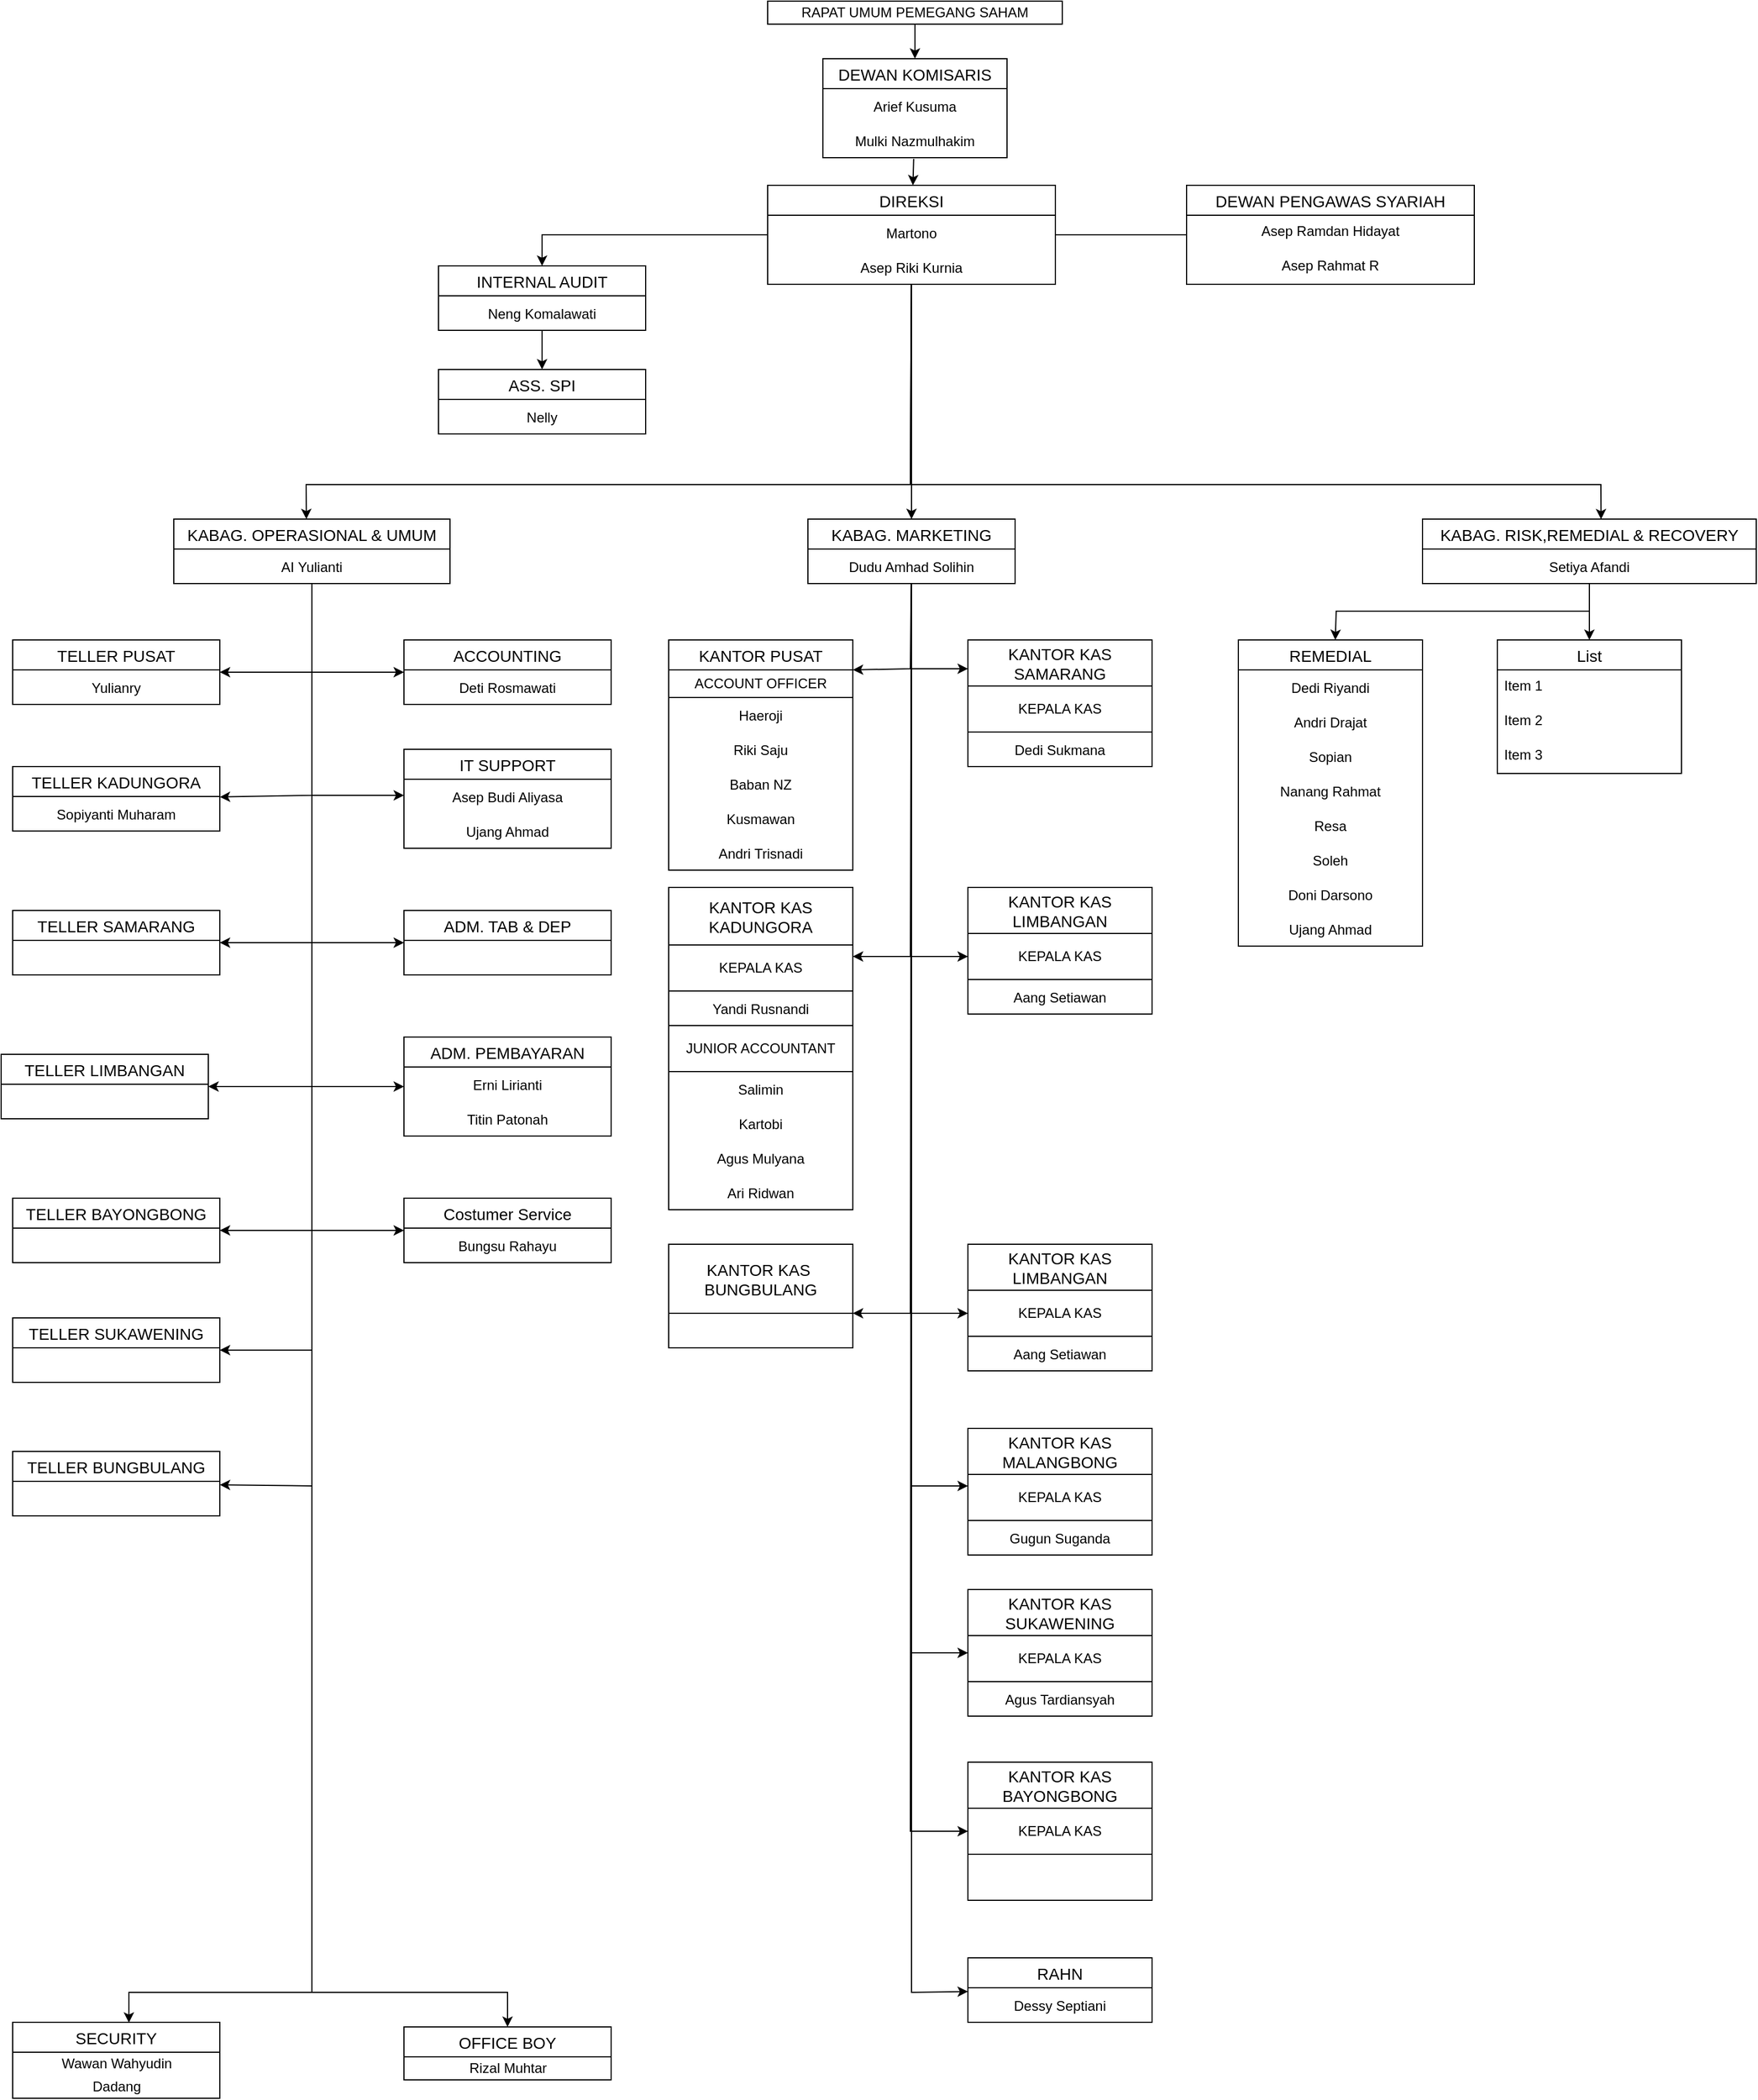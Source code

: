 <mxfile version="17.1.3" type="github">
  <diagram id="cocJwBEHDM5wQCd_76wQ" name="Page-1">
    <mxGraphModel dx="1672" dy="479" grid="1" gridSize="10" guides="1" tooltips="1" connect="1" arrows="1" fold="1" page="1" pageScale="1" pageWidth="827" pageHeight="1169" math="0" shadow="0">
      <root>
        <mxCell id="0" />
        <mxCell id="1" parent="0" />
        <mxCell id="NywyZPnDjiL4eZLud0NG-14" value="RAPAT UMUM PEMEGANG SAHAM" style="whiteSpace=wrap;html=1;align=center;" parent="1" vertex="1">
          <mxGeometry x="286" y="30" width="256" height="20" as="geometry" />
        </mxCell>
        <mxCell id="NywyZPnDjiL4eZLud0NG-15" value="DEWAN KOMISARIS" style="swimlane;fontStyle=0;childLayout=stackLayout;horizontal=1;startSize=26;horizontalStack=0;resizeParent=1;resizeParentMax=0;resizeLast=0;collapsible=1;marginBottom=0;align=center;fontSize=14;" parent="1" vertex="1">
          <mxGeometry x="334" y="80" width="160" height="86" as="geometry" />
        </mxCell>
        <mxCell id="NywyZPnDjiL4eZLud0NG-16" value="Arief Kusuma" style="text;strokeColor=none;fillColor=none;spacingLeft=4;spacingRight=4;overflow=hidden;rotatable=0;points=[[0,0.5],[1,0.5]];portConstraint=eastwest;fontSize=12;align=center;verticalAlign=middle;" parent="NywyZPnDjiL4eZLud0NG-15" vertex="1">
          <mxGeometry y="26" width="160" height="30" as="geometry" />
        </mxCell>
        <mxCell id="NywyZPnDjiL4eZLud0NG-17" value="Mulki Nazmulhakim" style="text;strokeColor=none;fillColor=none;spacingLeft=4;spacingRight=4;overflow=hidden;rotatable=0;points=[[0,0.5],[1,0.5]];portConstraint=eastwest;fontSize=12;align=center;verticalAlign=middle;" parent="NywyZPnDjiL4eZLud0NG-15" vertex="1">
          <mxGeometry y="56" width="160" height="30" as="geometry" />
        </mxCell>
        <mxCell id="NywyZPnDjiL4eZLud0NG-19" value="" style="endArrow=classic;html=1;rounded=0;exitX=0.5;exitY=1;exitDx=0;exitDy=0;" parent="1" source="NywyZPnDjiL4eZLud0NG-14" target="NywyZPnDjiL4eZLud0NG-15" edge="1">
          <mxGeometry width="50" height="50" relative="1" as="geometry">
            <mxPoint x="360" y="170" as="sourcePoint" />
            <mxPoint x="410" y="120" as="targetPoint" />
          </mxGeometry>
        </mxCell>
        <mxCell id="NywyZPnDjiL4eZLud0NG-20" value="DIREKSI" style="swimlane;fontStyle=0;childLayout=stackLayout;horizontal=1;startSize=26;horizontalStack=0;resizeParent=1;resizeParentMax=0;resizeLast=0;collapsible=1;marginBottom=0;align=center;fontSize=14;arcSize=15;" parent="1" vertex="1">
          <mxGeometry x="286" y="190" width="250" height="86" as="geometry" />
        </mxCell>
        <mxCell id="NywyZPnDjiL4eZLud0NG-21" value="Martono" style="text;strokeColor=none;fillColor=none;spacingLeft=4;spacingRight=4;overflow=hidden;rotatable=0;points=[[0,0.5],[1,0.5]];portConstraint=eastwest;fontSize=12;align=center;verticalAlign=middle;" parent="NywyZPnDjiL4eZLud0NG-20" vertex="1">
          <mxGeometry y="26" width="250" height="30" as="geometry" />
        </mxCell>
        <mxCell id="NywyZPnDjiL4eZLud0NG-22" value="Asep Riki Kurnia" style="text;strokeColor=none;fillColor=none;spacingLeft=4;spacingRight=4;overflow=hidden;rotatable=0;points=[[0,0.5],[1,0.5]];portConstraint=eastwest;fontSize=12;align=center;verticalAlign=middle;" parent="NywyZPnDjiL4eZLud0NG-20" vertex="1">
          <mxGeometry y="56" width="250" height="30" as="geometry" />
        </mxCell>
        <mxCell id="NywyZPnDjiL4eZLud0NG-24" value="" style="endArrow=classic;html=1;rounded=0;exitX=0.493;exitY=1.034;exitDx=0;exitDy=0;exitPerimeter=0;" parent="1" source="NywyZPnDjiL4eZLud0NG-17" target="NywyZPnDjiL4eZLud0NG-20" edge="1">
          <mxGeometry width="50" height="50" relative="1" as="geometry">
            <mxPoint x="360" y="170" as="sourcePoint" />
            <mxPoint x="410" y="120" as="targetPoint" />
          </mxGeometry>
        </mxCell>
        <mxCell id="NywyZPnDjiL4eZLud0NG-25" value="DEWAN PENGAWAS SYARIAH" style="swimlane;fontStyle=0;childLayout=stackLayout;horizontal=1;startSize=26;horizontalStack=0;resizeParent=1;resizeParentMax=0;resizeLast=0;collapsible=1;marginBottom=0;align=center;fontSize=14;" parent="1" vertex="1">
          <mxGeometry x="650" y="190" width="250" height="86" as="geometry" />
        </mxCell>
        <mxCell id="NywyZPnDjiL4eZLud0NG-26" value="Asep Ramdan Hidayat" style="text;strokeColor=none;fillColor=none;spacingLeft=4;spacingRight=4;overflow=hidden;rotatable=0;points=[[0,0.5],[1,0.5]];portConstraint=eastwest;fontSize=12;align=center;" parent="NywyZPnDjiL4eZLud0NG-25" vertex="1">
          <mxGeometry y="26" width="250" height="30" as="geometry" />
        </mxCell>
        <mxCell id="NywyZPnDjiL4eZLud0NG-27" value="Asep Rahmat R" style="text;strokeColor=none;fillColor=none;spacingLeft=4;spacingRight=4;overflow=hidden;rotatable=0;points=[[0,0.5],[1,0.5]];portConstraint=eastwest;fontSize=12;align=center;" parent="NywyZPnDjiL4eZLud0NG-25" vertex="1">
          <mxGeometry y="56" width="250" height="30" as="geometry" />
        </mxCell>
        <mxCell id="oIeX0crVhoR9TziHbWky-2" value="" style="endArrow=none;html=1;rounded=0;startSize=26;" edge="1" parent="1" source="NywyZPnDjiL4eZLud0NG-20" target="NywyZPnDjiL4eZLud0NG-25">
          <mxGeometry width="50" height="50" relative="1" as="geometry">
            <mxPoint x="410" y="270" as="sourcePoint" />
            <mxPoint x="460" y="220" as="targetPoint" />
          </mxGeometry>
        </mxCell>
        <mxCell id="oIeX0crVhoR9TziHbWky-3" value="INTERNAL AUDIT" style="swimlane;fontStyle=0;childLayout=stackLayout;horizontal=1;startSize=26;horizontalStack=0;resizeParent=1;resizeParentMax=0;resizeLast=0;collapsible=1;marginBottom=0;align=center;fontSize=14;arcSize=15;" vertex="1" parent="1">
          <mxGeometry y="260" width="180" height="56" as="geometry" />
        </mxCell>
        <mxCell id="oIeX0crVhoR9TziHbWky-4" value="Neng Komalawati" style="text;strokeColor=none;fillColor=none;spacingLeft=4;spacingRight=4;overflow=hidden;rotatable=0;points=[[0,0.5],[1,0.5]];portConstraint=eastwest;fontSize=12;align=center;verticalAlign=middle;" vertex="1" parent="oIeX0crVhoR9TziHbWky-3">
          <mxGeometry y="26" width="180" height="30" as="geometry" />
        </mxCell>
        <mxCell id="oIeX0crVhoR9TziHbWky-12" value="" style="endArrow=classic;html=1;rounded=0;startSize=26;entryX=0.5;entryY=0;entryDx=0;entryDy=0;" edge="1" parent="1" source="NywyZPnDjiL4eZLud0NG-20" target="oIeX0crVhoR9TziHbWky-3">
          <mxGeometry width="50" height="50" relative="1" as="geometry">
            <mxPoint x="50" y="260" as="sourcePoint" />
            <mxPoint x="100" y="210" as="targetPoint" />
            <Array as="points">
              <mxPoint x="90" y="233" />
            </Array>
          </mxGeometry>
        </mxCell>
        <mxCell id="oIeX0crVhoR9TziHbWky-17" value="ASS. SPI" style="swimlane;fontStyle=0;childLayout=stackLayout;horizontal=1;startSize=26;horizontalStack=0;resizeParent=1;resizeParentMax=0;resizeLast=0;collapsible=1;marginBottom=0;align=center;fontSize=14;arcSize=15;" vertex="1" parent="1">
          <mxGeometry y="350" width="180" height="56" as="geometry" />
        </mxCell>
        <mxCell id="oIeX0crVhoR9TziHbWky-18" value="Nelly" style="text;strokeColor=none;fillColor=none;spacingLeft=4;spacingRight=4;overflow=hidden;rotatable=0;points=[[0,0.5],[1,0.5]];portConstraint=eastwest;fontSize=12;align=center;verticalAlign=middle;" vertex="1" parent="oIeX0crVhoR9TziHbWky-17">
          <mxGeometry y="26" width="180" height="30" as="geometry" />
        </mxCell>
        <mxCell id="oIeX0crVhoR9TziHbWky-19" value="" style="endArrow=classic;html=1;rounded=0;startSize=26;" edge="1" parent="1" source="oIeX0crVhoR9TziHbWky-3" target="oIeX0crVhoR9TziHbWky-17">
          <mxGeometry width="50" height="50" relative="1" as="geometry">
            <mxPoint x="120" y="270" as="sourcePoint" />
            <mxPoint x="170" y="220" as="targetPoint" />
          </mxGeometry>
        </mxCell>
        <mxCell id="oIeX0crVhoR9TziHbWky-20" value="KABAG. OPERASIONAL &amp; UMUM" style="swimlane;fontStyle=0;childLayout=stackLayout;horizontal=1;startSize=26;horizontalStack=0;resizeParent=1;resizeParentMax=0;resizeLast=0;collapsible=1;marginBottom=0;align=center;fontSize=14;arcSize=15;" vertex="1" parent="1">
          <mxGeometry x="-230" y="480" width="240" height="56" as="geometry" />
        </mxCell>
        <mxCell id="oIeX0crVhoR9TziHbWky-21" value="AI Yulianti" style="text;strokeColor=none;fillColor=none;spacingLeft=4;spacingRight=4;overflow=hidden;rotatable=0;points=[[0,0.5],[1,0.5]];portConstraint=eastwest;fontSize=12;align=center;verticalAlign=middle;" vertex="1" parent="oIeX0crVhoR9TziHbWky-20">
          <mxGeometry y="26" width="240" height="30" as="geometry" />
        </mxCell>
        <mxCell id="oIeX0crVhoR9TziHbWky-23" value="KABAG. MARKETING" style="swimlane;fontStyle=0;childLayout=stackLayout;horizontal=1;startSize=26;horizontalStack=0;resizeParent=1;resizeParentMax=0;resizeLast=0;collapsible=1;marginBottom=0;align=center;fontSize=14;arcSize=15;" vertex="1" parent="1">
          <mxGeometry x="321" y="480" width="180" height="56" as="geometry" />
        </mxCell>
        <mxCell id="oIeX0crVhoR9TziHbWky-24" value="Dudu Amhad Solihin" style="text;strokeColor=none;fillColor=none;spacingLeft=4;spacingRight=4;overflow=hidden;rotatable=0;points=[[0,0.5],[1,0.5]];portConstraint=eastwest;fontSize=12;align=center;verticalAlign=middle;" vertex="1" parent="oIeX0crVhoR9TziHbWky-23">
          <mxGeometry y="26" width="180" height="30" as="geometry" />
        </mxCell>
        <mxCell id="oIeX0crVhoR9TziHbWky-25" value="KABAG. RISK,REMEDIAL &amp; RECOVERY" style="swimlane;fontStyle=0;childLayout=stackLayout;horizontal=1;startSize=26;horizontalStack=0;resizeParent=1;resizeParentMax=0;resizeLast=0;collapsible=1;marginBottom=0;align=center;fontSize=14;arcSize=15;" vertex="1" parent="1">
          <mxGeometry x="855" y="480" width="290" height="56" as="geometry" />
        </mxCell>
        <mxCell id="oIeX0crVhoR9TziHbWky-26" value="Setiya Afandi" style="text;strokeColor=none;fillColor=none;spacingLeft=4;spacingRight=4;overflow=hidden;rotatable=0;points=[[0,0.5],[1,0.5]];portConstraint=eastwest;fontSize=12;align=center;verticalAlign=middle;" vertex="1" parent="oIeX0crVhoR9TziHbWky-25">
          <mxGeometry y="26" width="290" height="30" as="geometry" />
        </mxCell>
        <mxCell id="oIeX0crVhoR9TziHbWky-28" value="" style="endArrow=classic;html=1;rounded=0;startSize=26;entryX=0.5;entryY=0;entryDx=0;entryDy=0;" edge="1" parent="1" source="NywyZPnDjiL4eZLud0NG-20" target="oIeX0crVhoR9TziHbWky-23">
          <mxGeometry width="50" height="50" relative="1" as="geometry">
            <mxPoint x="560" y="440" as="sourcePoint" />
            <mxPoint x="610" y="390" as="targetPoint" />
          </mxGeometry>
        </mxCell>
        <mxCell id="oIeX0crVhoR9TziHbWky-29" value="" style="endArrow=classic;html=1;rounded=0;startSize=26;entryX=0.48;entryY=0.001;entryDx=0;entryDy=0;entryPerimeter=0;" edge="1" parent="1" source="NywyZPnDjiL4eZLud0NG-20" target="oIeX0crVhoR9TziHbWky-20">
          <mxGeometry width="50" height="50" relative="1" as="geometry">
            <mxPoint x="200" y="450" as="sourcePoint" />
            <mxPoint x="250" y="400" as="targetPoint" />
            <Array as="points">
              <mxPoint x="410" y="450" />
              <mxPoint x="-115" y="450" />
            </Array>
          </mxGeometry>
        </mxCell>
        <mxCell id="oIeX0crVhoR9TziHbWky-30" value="" style="endArrow=classic;html=1;rounded=0;startSize=26;entryX=0.535;entryY=0.003;entryDx=0;entryDy=0;entryPerimeter=0;" edge="1" parent="1" source="NywyZPnDjiL4eZLud0NG-20" target="oIeX0crVhoR9TziHbWky-25">
          <mxGeometry width="50" height="50" relative="1" as="geometry">
            <mxPoint x="440" y="450" as="sourcePoint" />
            <mxPoint x="490" y="400" as="targetPoint" />
            <Array as="points">
              <mxPoint x="410" y="450" />
              <mxPoint x="1010" y="450" />
            </Array>
          </mxGeometry>
        </mxCell>
        <mxCell id="oIeX0crVhoR9TziHbWky-31" value="ACCOUNTING" style="swimlane;fontStyle=0;childLayout=stackLayout;horizontal=1;startSize=26;horizontalStack=0;resizeParent=1;resizeParentMax=0;resizeLast=0;collapsible=1;marginBottom=0;align=center;fontSize=14;arcSize=15;" vertex="1" parent="1">
          <mxGeometry x="-30" y="585" width="180" height="56" as="geometry" />
        </mxCell>
        <mxCell id="oIeX0crVhoR9TziHbWky-32" value="Deti Rosmawati" style="text;strokeColor=none;fillColor=none;spacingLeft=4;spacingRight=4;overflow=hidden;rotatable=0;points=[[0,0.5],[1,0.5]];portConstraint=eastwest;fontSize=12;align=center;verticalAlign=middle;" vertex="1" parent="oIeX0crVhoR9TziHbWky-31">
          <mxGeometry y="26" width="180" height="30" as="geometry" />
        </mxCell>
        <mxCell id="oIeX0crVhoR9TziHbWky-33" value="IT SUPPORT" style="swimlane;fontStyle=0;childLayout=stackLayout;horizontal=1;startSize=26;horizontalStack=0;resizeParent=1;resizeParentMax=0;resizeLast=0;collapsible=1;marginBottom=0;align=center;fontSize=14;arcSize=15;" vertex="1" parent="1">
          <mxGeometry x="-30" y="680" width="180" height="86" as="geometry" />
        </mxCell>
        <mxCell id="oIeX0crVhoR9TziHbWky-35" value="Asep Budi Aliyasa" style="text;strokeColor=none;fillColor=none;spacingLeft=4;spacingRight=4;overflow=hidden;rotatable=0;points=[[0,0.5],[1,0.5]];portConstraint=eastwest;fontSize=12;align=center;verticalAlign=middle;" vertex="1" parent="oIeX0crVhoR9TziHbWky-33">
          <mxGeometry y="26" width="180" height="30" as="geometry" />
        </mxCell>
        <mxCell id="oIeX0crVhoR9TziHbWky-34" value="Ujang Ahmad" style="text;strokeColor=none;fillColor=none;spacingLeft=4;spacingRight=4;overflow=hidden;rotatable=0;points=[[0,0.5],[1,0.5]];portConstraint=eastwest;fontSize=12;align=center;verticalAlign=middle;" vertex="1" parent="oIeX0crVhoR9TziHbWky-33">
          <mxGeometry y="56" width="180" height="30" as="geometry" />
        </mxCell>
        <mxCell id="oIeX0crVhoR9TziHbWky-36" value="ADM. TAB &amp; DEP" style="swimlane;fontStyle=0;childLayout=stackLayout;horizontal=1;startSize=26;horizontalStack=0;resizeParent=1;resizeParentMax=0;resizeLast=0;collapsible=1;marginBottom=0;align=center;fontSize=14;arcSize=15;" vertex="1" parent="1">
          <mxGeometry x="-30" y="820" width="180" height="56" as="geometry" />
        </mxCell>
        <mxCell id="oIeX0crVhoR9TziHbWky-41" value="ADM. PEMBAYARAN" style="swimlane;fontStyle=0;childLayout=stackLayout;horizontal=1;startSize=26;horizontalStack=0;resizeParent=1;resizeParentMax=0;resizeLast=0;collapsible=1;marginBottom=0;align=center;fontSize=14;arcSize=15;" vertex="1" parent="1">
          <mxGeometry x="-30" y="930" width="180" height="86" as="geometry" />
        </mxCell>
        <mxCell id="oIeX0crVhoR9TziHbWky-44" value="Erni Lirianti" style="text;strokeColor=none;fillColor=none;spacingLeft=4;spacingRight=4;overflow=hidden;rotatable=0;points=[[0,0.5],[1,0.5]];portConstraint=eastwest;fontSize=12;startSize=26;align=center;verticalAlign=middle;" vertex="1" parent="oIeX0crVhoR9TziHbWky-41">
          <mxGeometry y="26" width="180" height="30" as="geometry" />
        </mxCell>
        <mxCell id="oIeX0crVhoR9TziHbWky-45" value="Titin Patonah" style="text;strokeColor=none;fillColor=none;spacingLeft=4;spacingRight=4;overflow=hidden;rotatable=0;points=[[0,0.5],[1,0.5]];portConstraint=eastwest;fontSize=12;startSize=26;align=center;verticalAlign=middle;" vertex="1" parent="oIeX0crVhoR9TziHbWky-41">
          <mxGeometry y="56" width="180" height="30" as="geometry" />
        </mxCell>
        <mxCell id="oIeX0crVhoR9TziHbWky-46" value="Costumer Service" style="swimlane;fontStyle=0;childLayout=stackLayout;horizontal=1;startSize=26;horizontalStack=0;resizeParent=1;resizeParentMax=0;resizeLast=0;collapsible=1;marginBottom=0;align=center;fontSize=14;arcSize=15;" vertex="1" parent="1">
          <mxGeometry x="-30" y="1070" width="180" height="56" as="geometry" />
        </mxCell>
        <mxCell id="oIeX0crVhoR9TziHbWky-47" value="Bungsu Rahayu" style="text;strokeColor=none;fillColor=none;spacingLeft=4;spacingRight=4;overflow=hidden;rotatable=0;points=[[0,0.5],[1,0.5]];portConstraint=eastwest;fontSize=12;align=center;verticalAlign=middle;" vertex="1" parent="oIeX0crVhoR9TziHbWky-46">
          <mxGeometry y="26" width="180" height="30" as="geometry" />
        </mxCell>
        <mxCell id="oIeX0crVhoR9TziHbWky-50" value="TELLER PUSAT" style="swimlane;fontStyle=0;childLayout=stackLayout;horizontal=1;startSize=26;horizontalStack=0;resizeParent=1;resizeParentMax=0;resizeLast=0;collapsible=1;marginBottom=0;align=center;fontSize=14;arcSize=15;" vertex="1" parent="1">
          <mxGeometry x="-370" y="585" width="180" height="56" as="geometry" />
        </mxCell>
        <mxCell id="oIeX0crVhoR9TziHbWky-51" value="Yulianry" style="text;strokeColor=none;fillColor=none;spacingLeft=4;spacingRight=4;overflow=hidden;rotatable=0;points=[[0,0.5],[1,0.5]];portConstraint=eastwest;fontSize=12;align=center;verticalAlign=middle;" vertex="1" parent="oIeX0crVhoR9TziHbWky-50">
          <mxGeometry y="26" width="180" height="30" as="geometry" />
        </mxCell>
        <mxCell id="oIeX0crVhoR9TziHbWky-52" value="TELLER KADUNGORA" style="swimlane;fontStyle=0;childLayout=stackLayout;horizontal=1;startSize=26;horizontalStack=0;resizeParent=1;resizeParentMax=0;resizeLast=0;collapsible=1;marginBottom=0;align=center;fontSize=14;arcSize=15;" vertex="1" parent="1">
          <mxGeometry x="-370" y="695" width="180" height="56" as="geometry" />
        </mxCell>
        <mxCell id="oIeX0crVhoR9TziHbWky-53" value="Sopiyanti Muharam" style="text;strokeColor=none;fillColor=none;spacingLeft=4;spacingRight=4;overflow=hidden;rotatable=0;points=[[0,0.5],[1,0.5]];portConstraint=eastwest;fontSize=12;align=center;verticalAlign=middle;" vertex="1" parent="oIeX0crVhoR9TziHbWky-52">
          <mxGeometry y="26" width="180" height="30" as="geometry" />
        </mxCell>
        <mxCell id="oIeX0crVhoR9TziHbWky-54" value="TELLER SAMARANG" style="swimlane;fontStyle=0;childLayout=stackLayout;horizontal=1;startSize=26;horizontalStack=0;resizeParent=1;resizeParentMax=0;resizeLast=0;collapsible=1;marginBottom=0;align=center;fontSize=14;arcSize=15;" vertex="1" parent="1">
          <mxGeometry x="-370" y="820" width="180" height="56" as="geometry" />
        </mxCell>
        <mxCell id="oIeX0crVhoR9TziHbWky-61" value="TELLER LIMBANGAN" style="swimlane;fontStyle=0;childLayout=stackLayout;horizontal=1;startSize=26;horizontalStack=0;resizeParent=1;resizeParentMax=0;resizeLast=0;collapsible=1;marginBottom=0;align=center;fontSize=14;arcSize=15;" vertex="1" parent="1">
          <mxGeometry x="-380" y="945" width="180" height="56" as="geometry" />
        </mxCell>
        <mxCell id="oIeX0crVhoR9TziHbWky-64" value="TELLER BAYONGBONG" style="swimlane;fontStyle=0;childLayout=stackLayout;horizontal=1;startSize=26;horizontalStack=0;resizeParent=1;resizeParentMax=0;resizeLast=0;collapsible=1;marginBottom=0;align=center;fontSize=14;arcSize=15;" vertex="1" parent="1">
          <mxGeometry x="-370" y="1070" width="180" height="56" as="geometry" />
        </mxCell>
        <mxCell id="oIeX0crVhoR9TziHbWky-65" value="TELLER SUKAWENING" style="swimlane;fontStyle=0;childLayout=stackLayout;horizontal=1;startSize=26;horizontalStack=0;resizeParent=1;resizeParentMax=0;resizeLast=0;collapsible=1;marginBottom=0;align=center;fontSize=14;arcSize=15;" vertex="1" parent="1">
          <mxGeometry x="-370" y="1174" width="180" height="56" as="geometry" />
        </mxCell>
        <mxCell id="oIeX0crVhoR9TziHbWky-66" value="TELLER BUNGBULANG" style="swimlane;fontStyle=0;childLayout=stackLayout;horizontal=1;startSize=26;horizontalStack=0;resizeParent=1;resizeParentMax=0;resizeLast=0;collapsible=1;marginBottom=0;align=center;fontSize=14;arcSize=15;" vertex="1" parent="1">
          <mxGeometry x="-370" y="1290" width="180" height="56" as="geometry" />
        </mxCell>
        <mxCell id="oIeX0crVhoR9TziHbWky-67" value="SECURITY" style="swimlane;fontStyle=0;childLayout=stackLayout;horizontal=1;startSize=26;horizontalStack=0;resizeParent=1;resizeParentMax=0;resizeLast=0;collapsible=1;marginBottom=0;align=center;fontSize=14;arcSize=15;" vertex="1" parent="1">
          <mxGeometry x="-370" y="1786" width="180" height="66" as="geometry" />
        </mxCell>
        <mxCell id="oIeX0crVhoR9TziHbWky-68" value="Wawan Wahyudin" style="text;html=1;align=center;verticalAlign=middle;resizable=0;points=[];autosize=1;strokeColor=none;fillColor=none;" vertex="1" parent="oIeX0crVhoR9TziHbWky-67">
          <mxGeometry y="26" width="180" height="20" as="geometry" />
        </mxCell>
        <mxCell id="oIeX0crVhoR9TziHbWky-69" value="Dadang" style="text;html=1;align=center;verticalAlign=middle;resizable=0;points=[];autosize=1;strokeColor=none;fillColor=none;" vertex="1" parent="oIeX0crVhoR9TziHbWky-67">
          <mxGeometry y="46" width="180" height="20" as="geometry" />
        </mxCell>
        <mxCell id="oIeX0crVhoR9TziHbWky-70" value="OFFICE BOY" style="swimlane;fontStyle=0;childLayout=stackLayout;horizontal=1;startSize=26;horizontalStack=0;resizeParent=1;resizeParentMax=0;resizeLast=0;collapsible=1;marginBottom=0;align=center;fontSize=14;arcSize=15;" vertex="1" parent="1">
          <mxGeometry x="-30" y="1790" width="180" height="46" as="geometry" />
        </mxCell>
        <mxCell id="oIeX0crVhoR9TziHbWky-71" value="Rizal Muhtar" style="text;html=1;align=center;verticalAlign=middle;resizable=0;points=[];autosize=1;strokeColor=none;fillColor=none;" vertex="1" parent="oIeX0crVhoR9TziHbWky-70">
          <mxGeometry y="26" width="180" height="20" as="geometry" />
        </mxCell>
        <mxCell id="oIeX0crVhoR9TziHbWky-72" value="" style="endArrow=classic;html=1;rounded=0;startSize=26;entryX=0.561;entryY=0.005;entryDx=0;entryDy=0;entryPerimeter=0;" edge="1" parent="1" source="oIeX0crVhoR9TziHbWky-20" target="oIeX0crVhoR9TziHbWky-67">
          <mxGeometry width="50" height="50" relative="1" as="geometry">
            <mxPoint x="-330" y="730" as="sourcePoint" />
            <mxPoint x="-270" y="1340" as="targetPoint" />
            <Array as="points">
              <mxPoint x="-110" y="1760" />
              <mxPoint x="-269" y="1760" />
            </Array>
          </mxGeometry>
        </mxCell>
        <mxCell id="oIeX0crVhoR9TziHbWky-73" value="" style="endArrow=classic;html=1;rounded=0;startSize=26;entryX=0.5;entryY=0;entryDx=0;entryDy=0;" edge="1" parent="1" source="oIeX0crVhoR9TziHbWky-20" target="oIeX0crVhoR9TziHbWky-70">
          <mxGeometry width="50" height="50" relative="1" as="geometry">
            <mxPoint x="-100" y="546" as="sourcePoint" />
            <mxPoint x="-260" y="1350" as="targetPoint" />
            <Array as="points">
              <mxPoint x="-110" y="1760" />
              <mxPoint x="60" y="1760" />
            </Array>
          </mxGeometry>
        </mxCell>
        <mxCell id="oIeX0crVhoR9TziHbWky-74" value="" style="endArrow=classic;html=1;rounded=0;startSize=26;" edge="1" parent="1" source="oIeX0crVhoR9TziHbWky-20" target="oIeX0crVhoR9TziHbWky-31">
          <mxGeometry width="50" height="50" relative="1" as="geometry">
            <mxPoint x="-40" y="640" as="sourcePoint" />
            <mxPoint x="10" y="590" as="targetPoint" />
            <Array as="points">
              <mxPoint x="-110" y="613" />
            </Array>
          </mxGeometry>
        </mxCell>
        <mxCell id="oIeX0crVhoR9TziHbWky-75" value="" style="endArrow=classic;html=1;rounded=0;startSize=26;" edge="1" parent="1" source="oIeX0crVhoR9TziHbWky-20">
          <mxGeometry width="50" height="50" relative="1" as="geometry">
            <mxPoint x="-40" y="640" as="sourcePoint" />
            <mxPoint x="-30" y="720" as="targetPoint" />
            <Array as="points">
              <mxPoint x="-110" y="720" />
            </Array>
          </mxGeometry>
        </mxCell>
        <mxCell id="oIeX0crVhoR9TziHbWky-76" value="" style="endArrow=classic;html=1;rounded=0;startSize=26;" edge="1" parent="1" source="oIeX0crVhoR9TziHbWky-20" target="oIeX0crVhoR9TziHbWky-36">
          <mxGeometry width="50" height="50" relative="1" as="geometry">
            <mxPoint x="-40" y="640" as="sourcePoint" />
            <mxPoint x="10" y="590" as="targetPoint" />
            <Array as="points">
              <mxPoint x="-110" y="848" />
            </Array>
          </mxGeometry>
        </mxCell>
        <mxCell id="oIeX0crVhoR9TziHbWky-77" value="" style="endArrow=classic;html=1;rounded=0;startSize=26;" edge="1" parent="1" source="oIeX0crVhoR9TziHbWky-20" target="oIeX0crVhoR9TziHbWky-41">
          <mxGeometry width="50" height="50" relative="1" as="geometry">
            <mxPoint x="-40" y="640" as="sourcePoint" />
            <mxPoint x="10" y="590" as="targetPoint" />
            <Array as="points">
              <mxPoint x="-110" y="973" />
            </Array>
          </mxGeometry>
        </mxCell>
        <mxCell id="oIeX0crVhoR9TziHbWky-78" value="" style="endArrow=classic;html=1;rounded=0;startSize=26;" edge="1" parent="1" source="oIeX0crVhoR9TziHbWky-20" target="oIeX0crVhoR9TziHbWky-46">
          <mxGeometry width="50" height="50" relative="1" as="geometry">
            <mxPoint x="-40" y="640" as="sourcePoint" />
            <mxPoint x="10" y="590" as="targetPoint" />
            <Array as="points">
              <mxPoint x="-110" y="1098" />
            </Array>
          </mxGeometry>
        </mxCell>
        <mxCell id="oIeX0crVhoR9TziHbWky-79" value="" style="endArrow=classic;html=1;rounded=0;startSize=26;" edge="1" parent="1" source="oIeX0crVhoR9TziHbWky-20" target="oIeX0crVhoR9TziHbWky-50">
          <mxGeometry width="50" height="50" relative="1" as="geometry">
            <mxPoint x="-40" y="640" as="sourcePoint" />
            <mxPoint x="10" y="590" as="targetPoint" />
            <Array as="points">
              <mxPoint x="-110" y="613" />
            </Array>
          </mxGeometry>
        </mxCell>
        <mxCell id="oIeX0crVhoR9TziHbWky-80" value="" style="endArrow=classic;html=1;rounded=0;startSize=26;" edge="1" parent="1" source="oIeX0crVhoR9TziHbWky-20" target="oIeX0crVhoR9TziHbWky-66">
          <mxGeometry width="50" height="50" relative="1" as="geometry">
            <mxPoint x="-40" y="640" as="sourcePoint" />
            <mxPoint x="10" y="590" as="targetPoint" />
            <Array as="points">
              <mxPoint x="-110" y="1320" />
            </Array>
          </mxGeometry>
        </mxCell>
        <mxCell id="oIeX0crVhoR9TziHbWky-81" value="" style="endArrow=classic;html=1;rounded=0;startSize=26;" edge="1" parent="1" source="oIeX0crVhoR9TziHbWky-20" target="oIeX0crVhoR9TziHbWky-65">
          <mxGeometry width="50" height="50" relative="1" as="geometry">
            <mxPoint x="-40" y="1040" as="sourcePoint" />
            <mxPoint x="10" y="990" as="targetPoint" />
            <Array as="points">
              <mxPoint x="-110" y="1202" />
            </Array>
          </mxGeometry>
        </mxCell>
        <mxCell id="oIeX0crVhoR9TziHbWky-82" value="" style="endArrow=classic;html=1;rounded=0;startSize=26;" edge="1" parent="1" source="oIeX0crVhoR9TziHbWky-20" target="oIeX0crVhoR9TziHbWky-64">
          <mxGeometry width="50" height="50" relative="1" as="geometry">
            <mxPoint x="-40" y="1040" as="sourcePoint" />
            <mxPoint x="10" y="990" as="targetPoint" />
            <Array as="points">
              <mxPoint x="-110" y="1098" />
            </Array>
          </mxGeometry>
        </mxCell>
        <mxCell id="oIeX0crVhoR9TziHbWky-83" value="" style="endArrow=classic;html=1;rounded=0;startSize=26;" edge="1" parent="1" source="oIeX0crVhoR9TziHbWky-20" target="oIeX0crVhoR9TziHbWky-61">
          <mxGeometry width="50" height="50" relative="1" as="geometry">
            <mxPoint x="-40" y="940" as="sourcePoint" />
            <mxPoint x="10" y="890" as="targetPoint" />
            <Array as="points">
              <mxPoint x="-110" y="973" />
            </Array>
          </mxGeometry>
        </mxCell>
        <mxCell id="oIeX0crVhoR9TziHbWky-84" value="" style="endArrow=classic;html=1;rounded=0;startSize=26;" edge="1" parent="1" source="oIeX0crVhoR9TziHbWky-20" target="oIeX0crVhoR9TziHbWky-54">
          <mxGeometry width="50" height="50" relative="1" as="geometry">
            <mxPoint x="-40" y="840" as="sourcePoint" />
            <mxPoint x="10" y="790" as="targetPoint" />
            <Array as="points">
              <mxPoint x="-110" y="848" />
            </Array>
          </mxGeometry>
        </mxCell>
        <mxCell id="oIeX0crVhoR9TziHbWky-85" value="" style="endArrow=classic;html=1;rounded=0;startSize=26;" edge="1" parent="1" source="oIeX0crVhoR9TziHbWky-20" target="oIeX0crVhoR9TziHbWky-52">
          <mxGeometry width="50" height="50" relative="1" as="geometry">
            <mxPoint x="-40" y="640" as="sourcePoint" />
            <mxPoint x="10" y="590" as="targetPoint" />
            <Array as="points">
              <mxPoint x="-110" y="720" />
            </Array>
          </mxGeometry>
        </mxCell>
        <mxCell id="oIeX0crVhoR9TziHbWky-86" value="KANTOR PUSAT" style="swimlane;fontStyle=0;childLayout=stackLayout;horizontal=1;startSize=26;horizontalStack=0;resizeParent=1;resizeParentMax=0;resizeLast=0;collapsible=1;marginBottom=0;align=center;fontSize=14;" vertex="1" parent="1">
          <mxGeometry x="200" y="585" width="160" height="200" as="geometry" />
        </mxCell>
        <mxCell id="oIeX0crVhoR9TziHbWky-90" value="ACCOUNT OFFICER" style="whiteSpace=wrap;html=1;align=center;startSize=26;" vertex="1" parent="oIeX0crVhoR9TziHbWky-86">
          <mxGeometry y="26" width="160" height="24" as="geometry" />
        </mxCell>
        <mxCell id="oIeX0crVhoR9TziHbWky-87" value="Haeroji" style="text;strokeColor=none;fillColor=none;spacingLeft=4;spacingRight=4;overflow=hidden;rotatable=0;points=[[0,0.5],[1,0.5]];portConstraint=eastwest;fontSize=12;startSize=26;align=center;verticalAlign=middle;" vertex="1" parent="oIeX0crVhoR9TziHbWky-86">
          <mxGeometry y="50" width="160" height="30" as="geometry" />
        </mxCell>
        <mxCell id="oIeX0crVhoR9TziHbWky-88" value="Riki Saju" style="text;strokeColor=none;fillColor=none;spacingLeft=4;spacingRight=4;overflow=hidden;rotatable=0;points=[[0,0.5],[1,0.5]];portConstraint=eastwest;fontSize=12;startSize=26;align=center;verticalAlign=middle;" vertex="1" parent="oIeX0crVhoR9TziHbWky-86">
          <mxGeometry y="80" width="160" height="30" as="geometry" />
        </mxCell>
        <mxCell id="oIeX0crVhoR9TziHbWky-89" value="Baban NZ" style="text;strokeColor=none;fillColor=none;spacingLeft=4;spacingRight=4;overflow=hidden;rotatable=0;points=[[0,0.5],[1,0.5]];portConstraint=eastwest;fontSize=12;startSize=26;align=center;verticalAlign=middle;" vertex="1" parent="oIeX0crVhoR9TziHbWky-86">
          <mxGeometry y="110" width="160" height="30" as="geometry" />
        </mxCell>
        <mxCell id="oIeX0crVhoR9TziHbWky-91" value="Kusmawan" style="text;strokeColor=none;fillColor=none;spacingLeft=4;spacingRight=4;overflow=hidden;rotatable=0;points=[[0,0.5],[1,0.5]];portConstraint=eastwest;fontSize=12;startSize=26;align=center;verticalAlign=middle;" vertex="1" parent="oIeX0crVhoR9TziHbWky-86">
          <mxGeometry y="140" width="160" height="30" as="geometry" />
        </mxCell>
        <mxCell id="oIeX0crVhoR9TziHbWky-92" value="Andri Trisnadi" style="text;strokeColor=none;fillColor=none;spacingLeft=4;spacingRight=4;overflow=hidden;rotatable=0;points=[[0,0.5],[1,0.5]];portConstraint=eastwest;fontSize=12;startSize=26;align=center;verticalAlign=middle;" vertex="1" parent="oIeX0crVhoR9TziHbWky-86">
          <mxGeometry y="170" width="160" height="30" as="geometry" />
        </mxCell>
        <mxCell id="oIeX0crVhoR9TziHbWky-93" value="KANTOR KAS&#xa;KADUNGORA" style="swimlane;fontStyle=0;childLayout=stackLayout;horizontal=1;startSize=50;horizontalStack=0;resizeParent=1;resizeParentMax=0;resizeLast=0;collapsible=1;marginBottom=0;align=center;fontSize=14;" vertex="1" parent="1">
          <mxGeometry x="200" y="800" width="160" height="280" as="geometry" />
        </mxCell>
        <mxCell id="oIeX0crVhoR9TziHbWky-98" value="KEPALA KAS" style="whiteSpace=wrap;html=1;align=center;startSize=26;" vertex="1" parent="oIeX0crVhoR9TziHbWky-93">
          <mxGeometry y="50" width="160" height="40" as="geometry" />
        </mxCell>
        <mxCell id="oIeX0crVhoR9TziHbWky-94" value="Yandi Rusnandi" style="text;strokeColor=none;fillColor=none;spacingLeft=4;spacingRight=4;overflow=hidden;rotatable=0;points=[[0,0.5],[1,0.5]];portConstraint=eastwest;fontSize=12;startSize=26;align=center;verticalAlign=middle;" vertex="1" parent="oIeX0crVhoR9TziHbWky-93">
          <mxGeometry y="90" width="160" height="30" as="geometry" />
        </mxCell>
        <mxCell id="oIeX0crVhoR9TziHbWky-99" value="JUNIOR ACCOUNTANT" style="whiteSpace=wrap;html=1;align=center;startSize=26;" vertex="1" parent="oIeX0crVhoR9TziHbWky-93">
          <mxGeometry y="120" width="160" height="40" as="geometry" />
        </mxCell>
        <mxCell id="oIeX0crVhoR9TziHbWky-95" value="Salimin" style="text;strokeColor=none;fillColor=none;spacingLeft=4;spacingRight=4;overflow=hidden;rotatable=0;points=[[0,0.5],[1,0.5]];portConstraint=eastwest;fontSize=12;startSize=26;align=center;verticalAlign=middle;" vertex="1" parent="oIeX0crVhoR9TziHbWky-93">
          <mxGeometry y="160" width="160" height="30" as="geometry" />
        </mxCell>
        <mxCell id="oIeX0crVhoR9TziHbWky-96" value="Kartobi" style="text;strokeColor=none;fillColor=none;spacingLeft=4;spacingRight=4;overflow=hidden;rotatable=0;points=[[0,0.5],[1,0.5]];portConstraint=eastwest;fontSize=12;startSize=26;align=center;verticalAlign=middle;" vertex="1" parent="oIeX0crVhoR9TziHbWky-93">
          <mxGeometry y="190" width="160" height="30" as="geometry" />
        </mxCell>
        <mxCell id="oIeX0crVhoR9TziHbWky-100" value="Agus Mulyana" style="text;strokeColor=none;fillColor=none;spacingLeft=4;spacingRight=4;overflow=hidden;rotatable=0;points=[[0,0.5],[1,0.5]];portConstraint=eastwest;fontSize=12;startSize=26;align=center;verticalAlign=middle;" vertex="1" parent="oIeX0crVhoR9TziHbWky-93">
          <mxGeometry y="220" width="160" height="30" as="geometry" />
        </mxCell>
        <mxCell id="oIeX0crVhoR9TziHbWky-101" value="Ari Ridwan" style="text;strokeColor=none;fillColor=none;spacingLeft=4;spacingRight=4;overflow=hidden;rotatable=0;points=[[0,0.5],[1,0.5]];portConstraint=eastwest;fontSize=12;startSize=26;align=center;verticalAlign=middle;" vertex="1" parent="oIeX0crVhoR9TziHbWky-93">
          <mxGeometry y="250" width="160" height="30" as="geometry" />
        </mxCell>
        <mxCell id="oIeX0crVhoR9TziHbWky-102" value="KANTOR KAS &#xa;BUNGBULANG" style="swimlane;fontStyle=0;childLayout=stackLayout;horizontal=1;startSize=60;horizontalStack=0;resizeParent=1;resizeParentMax=0;resizeLast=0;collapsible=1;marginBottom=0;align=center;fontSize=14;" vertex="1" parent="1">
          <mxGeometry x="200" y="1110" width="160" height="90" as="geometry" />
        </mxCell>
        <mxCell id="oIeX0crVhoR9TziHbWky-115" value="KANTOR KAS&#xa;SAMARANG" style="swimlane;fontStyle=0;childLayout=stackLayout;horizontal=1;startSize=40;horizontalStack=0;resizeParent=1;resizeParentMax=0;resizeLast=0;collapsible=1;marginBottom=0;align=center;fontSize=14;" vertex="1" parent="1">
          <mxGeometry x="460" y="585" width="160" height="110" as="geometry" />
        </mxCell>
        <mxCell id="oIeX0crVhoR9TziHbWky-119" value="KEPALA KAS" style="whiteSpace=wrap;html=1;align=center;startSize=26;" vertex="1" parent="oIeX0crVhoR9TziHbWky-115">
          <mxGeometry y="40" width="160" height="40" as="geometry" />
        </mxCell>
        <mxCell id="oIeX0crVhoR9TziHbWky-116" value="Dedi Sukmana" style="text;strokeColor=none;fillColor=none;spacingLeft=4;spacingRight=4;overflow=hidden;rotatable=0;points=[[0,0.5],[1,0.5]];portConstraint=eastwest;fontSize=12;startSize=26;align=center;verticalAlign=middle;" vertex="1" parent="oIeX0crVhoR9TziHbWky-115">
          <mxGeometry y="80" width="160" height="30" as="geometry" />
        </mxCell>
        <mxCell id="oIeX0crVhoR9TziHbWky-120" value="KANTOR KAS&#xa;LIMBANGAN" style="swimlane;fontStyle=0;childLayout=stackLayout;horizontal=1;startSize=40;horizontalStack=0;resizeParent=1;resizeParentMax=0;resizeLast=0;collapsible=1;marginBottom=0;align=center;fontSize=14;" vertex="1" parent="1">
          <mxGeometry x="460" y="800" width="160" height="110" as="geometry" />
        </mxCell>
        <mxCell id="oIeX0crVhoR9TziHbWky-121" value="KEPALA KAS" style="whiteSpace=wrap;html=1;align=center;startSize=26;" vertex="1" parent="oIeX0crVhoR9TziHbWky-120">
          <mxGeometry y="40" width="160" height="40" as="geometry" />
        </mxCell>
        <mxCell id="oIeX0crVhoR9TziHbWky-122" value="Aang Setiawan" style="text;strokeColor=none;fillColor=none;spacingLeft=4;spacingRight=4;overflow=hidden;rotatable=0;points=[[0,0.5],[1,0.5]];portConstraint=eastwest;fontSize=12;startSize=26;align=center;verticalAlign=middle;" vertex="1" parent="oIeX0crVhoR9TziHbWky-120">
          <mxGeometry y="80" width="160" height="30" as="geometry" />
        </mxCell>
        <mxCell id="oIeX0crVhoR9TziHbWky-123" value="KANTOR KAS&#xa;LIMBANGAN" style="swimlane;fontStyle=0;childLayout=stackLayout;horizontal=1;startSize=40;horizontalStack=0;resizeParent=1;resizeParentMax=0;resizeLast=0;collapsible=1;marginBottom=0;align=center;fontSize=14;" vertex="1" parent="1">
          <mxGeometry x="460" y="1110" width="160" height="110" as="geometry" />
        </mxCell>
        <mxCell id="oIeX0crVhoR9TziHbWky-124" value="KEPALA KAS" style="whiteSpace=wrap;html=1;align=center;startSize=26;" vertex="1" parent="oIeX0crVhoR9TziHbWky-123">
          <mxGeometry y="40" width="160" height="40" as="geometry" />
        </mxCell>
        <mxCell id="oIeX0crVhoR9TziHbWky-125" value="Aang Setiawan" style="text;strokeColor=none;fillColor=none;spacingLeft=4;spacingRight=4;overflow=hidden;rotatable=0;points=[[0,0.5],[1,0.5]];portConstraint=eastwest;fontSize=12;startSize=26;align=center;verticalAlign=middle;" vertex="1" parent="oIeX0crVhoR9TziHbWky-123">
          <mxGeometry y="80" width="160" height="30" as="geometry" />
        </mxCell>
        <mxCell id="oIeX0crVhoR9TziHbWky-126" value="KANTOR KAS&#xa;MALANGBONG" style="swimlane;fontStyle=0;childLayout=stackLayout;horizontal=1;startSize=40;horizontalStack=0;resizeParent=1;resizeParentMax=0;resizeLast=0;collapsible=1;marginBottom=0;align=center;fontSize=14;" vertex="1" parent="1">
          <mxGeometry x="460" y="1270" width="160" height="110" as="geometry" />
        </mxCell>
        <mxCell id="oIeX0crVhoR9TziHbWky-127" value="KEPALA KAS" style="whiteSpace=wrap;html=1;align=center;startSize=26;" vertex="1" parent="oIeX0crVhoR9TziHbWky-126">
          <mxGeometry y="40" width="160" height="40" as="geometry" />
        </mxCell>
        <mxCell id="oIeX0crVhoR9TziHbWky-128" value="Gugun Suganda" style="text;strokeColor=none;fillColor=none;spacingLeft=4;spacingRight=4;overflow=hidden;rotatable=0;points=[[0,0.5],[1,0.5]];portConstraint=eastwest;fontSize=12;startSize=26;align=center;verticalAlign=middle;" vertex="1" parent="oIeX0crVhoR9TziHbWky-126">
          <mxGeometry y="80" width="160" height="30" as="geometry" />
        </mxCell>
        <mxCell id="oIeX0crVhoR9TziHbWky-129" value="KANTOR KAS&#xa;SUKAWENING" style="swimlane;fontStyle=0;childLayout=stackLayout;horizontal=1;startSize=40;horizontalStack=0;resizeParent=1;resizeParentMax=0;resizeLast=0;collapsible=1;marginBottom=0;align=center;fontSize=14;" vertex="1" parent="1">
          <mxGeometry x="460" y="1410" width="160" height="110" as="geometry" />
        </mxCell>
        <mxCell id="oIeX0crVhoR9TziHbWky-130" value="KEPALA KAS" style="whiteSpace=wrap;html=1;align=center;startSize=26;" vertex="1" parent="oIeX0crVhoR9TziHbWky-129">
          <mxGeometry y="40" width="160" height="40" as="geometry" />
        </mxCell>
        <mxCell id="oIeX0crVhoR9TziHbWky-131" value="Agus Tardiansyah" style="text;strokeColor=none;fillColor=none;spacingLeft=4;spacingRight=4;overflow=hidden;rotatable=0;points=[[0,0.5],[1,0.5]];portConstraint=eastwest;fontSize=12;startSize=26;align=center;verticalAlign=middle;" vertex="1" parent="oIeX0crVhoR9TziHbWky-129">
          <mxGeometry y="80" width="160" height="30" as="geometry" />
        </mxCell>
        <mxCell id="oIeX0crVhoR9TziHbWky-132" value="KANTOR KAS&#xa;BAYONGBONG" style="swimlane;fontStyle=0;childLayout=stackLayout;horizontal=1;startSize=40;horizontalStack=0;resizeParent=1;resizeParentMax=0;resizeLast=0;collapsible=1;marginBottom=0;align=center;fontSize=14;" vertex="1" parent="1">
          <mxGeometry x="460" y="1560" width="160" height="120" as="geometry" />
        </mxCell>
        <mxCell id="oIeX0crVhoR9TziHbWky-133" value="KEPALA KAS" style="whiteSpace=wrap;html=1;align=center;startSize=26;" vertex="1" parent="oIeX0crVhoR9TziHbWky-132">
          <mxGeometry y="40" width="160" height="40" as="geometry" />
        </mxCell>
        <mxCell id="oIeX0crVhoR9TziHbWky-135" style="whiteSpace=wrap;html=1;align=center;startSize=26;" vertex="1" parent="oIeX0crVhoR9TziHbWky-132">
          <mxGeometry y="80" width="160" height="40" as="geometry" />
        </mxCell>
        <mxCell id="oIeX0crVhoR9TziHbWky-137" value="RAHN" style="swimlane;fontStyle=0;childLayout=stackLayout;horizontal=1;startSize=26;horizontalStack=0;resizeParent=1;resizeParentMax=0;resizeLast=0;collapsible=1;marginBottom=0;align=center;fontSize=14;" vertex="1" parent="1">
          <mxGeometry x="460" y="1730" width="160" height="56" as="geometry" />
        </mxCell>
        <mxCell id="oIeX0crVhoR9TziHbWky-138" value="Dessy Septiani" style="text;strokeColor=none;fillColor=none;spacingLeft=4;spacingRight=4;overflow=hidden;rotatable=0;points=[[0,0.5],[1,0.5]];portConstraint=eastwest;fontSize=12;startSize=26;align=center;verticalAlign=middle;" vertex="1" parent="oIeX0crVhoR9TziHbWky-137">
          <mxGeometry y="26" width="160" height="30" as="geometry" />
        </mxCell>
        <mxCell id="oIeX0crVhoR9TziHbWky-141" value="" style="endArrow=classic;html=1;rounded=0;startSize=26;entryX=1;entryY=0;entryDx=0;entryDy=0;" edge="1" parent="1" source="oIeX0crVhoR9TziHbWky-23" target="oIeX0crVhoR9TziHbWky-90">
          <mxGeometry width="50" height="50" relative="1" as="geometry">
            <mxPoint x="450" y="620" as="sourcePoint" />
            <mxPoint x="380" y="680" as="targetPoint" />
            <Array as="points">
              <mxPoint x="410" y="610" />
            </Array>
          </mxGeometry>
        </mxCell>
        <mxCell id="oIeX0crVhoR9TziHbWky-142" value="" style="endArrow=classic;html=1;rounded=0;startSize=26;" edge="1" parent="1" source="oIeX0crVhoR9TziHbWky-23">
          <mxGeometry width="50" height="50" relative="1" as="geometry">
            <mxPoint x="410" y="650" as="sourcePoint" />
            <mxPoint x="460" y="610" as="targetPoint" />
            <Array as="points">
              <mxPoint x="411" y="610" />
            </Array>
          </mxGeometry>
        </mxCell>
        <mxCell id="oIeX0crVhoR9TziHbWky-143" value="" style="endArrow=classic;html=1;rounded=0;startSize=26;entryX=1;entryY=0.25;entryDx=0;entryDy=0;" edge="1" parent="1" source="oIeX0crVhoR9TziHbWky-23" target="oIeX0crVhoR9TziHbWky-98">
          <mxGeometry width="50" height="50" relative="1" as="geometry">
            <mxPoint x="410" y="730" as="sourcePoint" />
            <mxPoint x="460" y="680" as="targetPoint" />
            <Array as="points">
              <mxPoint x="410" y="860" />
            </Array>
          </mxGeometry>
        </mxCell>
        <mxCell id="oIeX0crVhoR9TziHbWky-144" value="" style="endArrow=classic;html=1;rounded=0;startSize=26;entryX=0;entryY=0.5;entryDx=0;entryDy=0;" edge="1" parent="1" source="oIeX0crVhoR9TziHbWky-23" target="oIeX0crVhoR9TziHbWky-121">
          <mxGeometry width="50" height="50" relative="1" as="geometry">
            <mxPoint x="420.92" y="546" as="sourcePoint" />
            <mxPoint x="370" y="870" as="targetPoint" />
            <Array as="points">
              <mxPoint x="411" y="860" />
            </Array>
          </mxGeometry>
        </mxCell>
        <mxCell id="oIeX0crVhoR9TziHbWky-145" value="" style="endArrow=classic;html=1;rounded=0;startSize=26;" edge="1" parent="1" source="oIeX0crVhoR9TziHbWky-23">
          <mxGeometry width="50" height="50" relative="1" as="geometry">
            <mxPoint x="420" y="490" as="sourcePoint" />
            <mxPoint x="460" y="1170" as="targetPoint" />
            <Array as="points">
              <mxPoint x="410" y="1170" />
            </Array>
          </mxGeometry>
        </mxCell>
        <mxCell id="oIeX0crVhoR9TziHbWky-146" value="" style="endArrow=classic;html=1;rounded=0;startSize=26;" edge="1" parent="1" source="oIeX0crVhoR9TziHbWky-23">
          <mxGeometry width="50" height="50" relative="1" as="geometry">
            <mxPoint x="420.958" y="546" as="sourcePoint" />
            <mxPoint x="360" y="1170" as="targetPoint" />
            <Array as="points">
              <mxPoint x="411" y="1170" />
            </Array>
          </mxGeometry>
        </mxCell>
        <mxCell id="oIeX0crVhoR9TziHbWky-147" value="" style="endArrow=classic;html=1;rounded=0;startSize=26;entryX=0;entryY=0.25;entryDx=0;entryDy=0;" edge="1" parent="1" source="oIeX0crVhoR9TziHbWky-23" target="oIeX0crVhoR9TziHbWky-127">
          <mxGeometry width="50" height="50" relative="1" as="geometry">
            <mxPoint x="410" y="880" as="sourcePoint" />
            <mxPoint x="460" y="830" as="targetPoint" />
            <Array as="points">
              <mxPoint x="411" y="1320" />
            </Array>
          </mxGeometry>
        </mxCell>
        <mxCell id="oIeX0crVhoR9TziHbWky-148" value="" style="endArrow=classic;html=1;rounded=0;startSize=26;" edge="1" parent="1" source="oIeX0crVhoR9TziHbWky-23" target="oIeX0crVhoR9TziHbWky-129">
          <mxGeometry width="50" height="50" relative="1" as="geometry">
            <mxPoint x="440" y="1520" as="sourcePoint" />
            <mxPoint x="490" y="1470" as="targetPoint" />
            <Array as="points">
              <mxPoint x="411" y="1465" />
            </Array>
          </mxGeometry>
        </mxCell>
        <mxCell id="oIeX0crVhoR9TziHbWky-149" value="" style="endArrow=classic;html=1;rounded=0;startSize=26;" edge="1" parent="1" source="oIeX0crVhoR9TziHbWky-23" target="oIeX0crVhoR9TziHbWky-132">
          <mxGeometry width="50" height="50" relative="1" as="geometry">
            <mxPoint x="440" y="1520" as="sourcePoint" />
            <mxPoint x="490" y="1470" as="targetPoint" />
            <Array as="points">
              <mxPoint x="410" y="1620" />
            </Array>
          </mxGeometry>
        </mxCell>
        <mxCell id="oIeX0crVhoR9TziHbWky-150" value="" style="endArrow=classic;html=1;rounded=0;startSize=26;" edge="1" parent="1" source="oIeX0crVhoR9TziHbWky-23" target="oIeX0crVhoR9TziHbWky-137">
          <mxGeometry width="50" height="50" relative="1" as="geometry">
            <mxPoint x="440" y="1520" as="sourcePoint" />
            <mxPoint x="490" y="1470" as="targetPoint" />
            <Array as="points">
              <mxPoint x="411" y="1760" />
            </Array>
          </mxGeometry>
        </mxCell>
        <mxCell id="oIeX0crVhoR9TziHbWky-151" value="REMEDIAL" style="swimlane;fontStyle=0;childLayout=stackLayout;horizontal=1;startSize=26;horizontalStack=0;resizeParent=1;resizeParentMax=0;resizeLast=0;collapsible=1;marginBottom=0;align=center;fontSize=14;" vertex="1" parent="1">
          <mxGeometry x="695" y="585" width="160" height="266" as="geometry" />
        </mxCell>
        <mxCell id="oIeX0crVhoR9TziHbWky-152" value="Dedi Riyandi" style="text;strokeColor=none;fillColor=none;spacingLeft=4;spacingRight=4;overflow=hidden;rotatable=0;points=[[0,0.5],[1,0.5]];portConstraint=eastwest;fontSize=12;startSize=26;align=center;verticalAlign=middle;" vertex="1" parent="oIeX0crVhoR9TziHbWky-151">
          <mxGeometry y="26" width="160" height="30" as="geometry" />
        </mxCell>
        <mxCell id="oIeX0crVhoR9TziHbWky-153" value="Andri Drajat" style="text;strokeColor=none;fillColor=none;spacingLeft=4;spacingRight=4;overflow=hidden;rotatable=0;points=[[0,0.5],[1,0.5]];portConstraint=eastwest;fontSize=12;startSize=26;align=center;verticalAlign=middle;" vertex="1" parent="oIeX0crVhoR9TziHbWky-151">
          <mxGeometry y="56" width="160" height="30" as="geometry" />
        </mxCell>
        <mxCell id="oIeX0crVhoR9TziHbWky-154" value="Sopian" style="text;strokeColor=none;fillColor=none;spacingLeft=4;spacingRight=4;overflow=hidden;rotatable=0;points=[[0,0.5],[1,0.5]];portConstraint=eastwest;fontSize=12;startSize=26;align=center;verticalAlign=middle;" vertex="1" parent="oIeX0crVhoR9TziHbWky-151">
          <mxGeometry y="86" width="160" height="30" as="geometry" />
        </mxCell>
        <mxCell id="oIeX0crVhoR9TziHbWky-155" value="Nanang Rahmat" style="text;strokeColor=none;fillColor=none;spacingLeft=4;spacingRight=4;overflow=hidden;rotatable=0;points=[[0,0.5],[1,0.5]];portConstraint=eastwest;fontSize=12;startSize=26;align=center;verticalAlign=middle;" vertex="1" parent="oIeX0crVhoR9TziHbWky-151">
          <mxGeometry y="116" width="160" height="30" as="geometry" />
        </mxCell>
        <mxCell id="oIeX0crVhoR9TziHbWky-156" value="Resa" style="text;strokeColor=none;fillColor=none;spacingLeft=4;spacingRight=4;overflow=hidden;rotatable=0;points=[[0,0.5],[1,0.5]];portConstraint=eastwest;fontSize=12;startSize=26;align=center;verticalAlign=middle;" vertex="1" parent="oIeX0crVhoR9TziHbWky-151">
          <mxGeometry y="146" width="160" height="30" as="geometry" />
        </mxCell>
        <mxCell id="oIeX0crVhoR9TziHbWky-157" value="Soleh" style="text;strokeColor=none;fillColor=none;spacingLeft=4;spacingRight=4;overflow=hidden;rotatable=0;points=[[0,0.5],[1,0.5]];portConstraint=eastwest;fontSize=12;startSize=26;align=center;verticalAlign=middle;" vertex="1" parent="oIeX0crVhoR9TziHbWky-151">
          <mxGeometry y="176" width="160" height="30" as="geometry" />
        </mxCell>
        <mxCell id="oIeX0crVhoR9TziHbWky-158" value="Doni Darsono" style="text;strokeColor=none;fillColor=none;spacingLeft=4;spacingRight=4;overflow=hidden;rotatable=0;points=[[0,0.5],[1,0.5]];portConstraint=eastwest;fontSize=12;startSize=26;align=center;verticalAlign=middle;" vertex="1" parent="oIeX0crVhoR9TziHbWky-151">
          <mxGeometry y="206" width="160" height="30" as="geometry" />
        </mxCell>
        <mxCell id="oIeX0crVhoR9TziHbWky-159" value="Ujang Ahmad" style="text;strokeColor=none;fillColor=none;spacingLeft=4;spacingRight=4;overflow=hidden;rotatable=0;points=[[0,0.5],[1,0.5]];portConstraint=eastwest;fontSize=12;startSize=26;align=center;verticalAlign=middle;" vertex="1" parent="oIeX0crVhoR9TziHbWky-151">
          <mxGeometry y="236" width="160" height="30" as="geometry" />
        </mxCell>
        <mxCell id="oIeX0crVhoR9TziHbWky-160" value="" style="endArrow=classic;html=1;rounded=0;startSize=26;" edge="1" parent="1" source="oIeX0crVhoR9TziHbWky-25" target="oIeX0crVhoR9TziHbWky-151">
          <mxGeometry width="50" height="50" relative="1" as="geometry">
            <mxPoint x="730" y="660" as="sourcePoint" />
            <mxPoint x="780" y="610" as="targetPoint" />
            <Array as="points">
              <mxPoint x="1000" y="560" />
              <mxPoint x="780" y="560" />
            </Array>
          </mxGeometry>
        </mxCell>
        <mxCell id="oIeX0crVhoR9TziHbWky-161" value="List" style="swimlane;fontStyle=0;childLayout=stackLayout;horizontal=1;startSize=26;horizontalStack=0;resizeParent=1;resizeParentMax=0;resizeLast=0;collapsible=1;marginBottom=0;align=center;fontSize=14;" vertex="1" parent="1">
          <mxGeometry x="920" y="585" width="160" height="116" as="geometry" />
        </mxCell>
        <mxCell id="oIeX0crVhoR9TziHbWky-162" value="Item 1" style="text;strokeColor=none;fillColor=none;spacingLeft=4;spacingRight=4;overflow=hidden;rotatable=0;points=[[0,0.5],[1,0.5]];portConstraint=eastwest;fontSize=12;startSize=26;" vertex="1" parent="oIeX0crVhoR9TziHbWky-161">
          <mxGeometry y="26" width="160" height="30" as="geometry" />
        </mxCell>
        <mxCell id="oIeX0crVhoR9TziHbWky-163" value="Item 2" style="text;strokeColor=none;fillColor=none;spacingLeft=4;spacingRight=4;overflow=hidden;rotatable=0;points=[[0,0.5],[1,0.5]];portConstraint=eastwest;fontSize=12;startSize=26;" vertex="1" parent="oIeX0crVhoR9TziHbWky-161">
          <mxGeometry y="56" width="160" height="30" as="geometry" />
        </mxCell>
        <mxCell id="oIeX0crVhoR9TziHbWky-164" value="Item 3" style="text;strokeColor=none;fillColor=none;spacingLeft=4;spacingRight=4;overflow=hidden;rotatable=0;points=[[0,0.5],[1,0.5]];portConstraint=eastwest;fontSize=12;startSize=26;" vertex="1" parent="oIeX0crVhoR9TziHbWky-161">
          <mxGeometry y="86" width="160" height="30" as="geometry" />
        </mxCell>
        <mxCell id="oIeX0crVhoR9TziHbWky-165" value="" style="endArrow=classic;html=1;rounded=0;startSize=26;entryX=0.5;entryY=0;entryDx=0;entryDy=0;" edge="1" parent="1" source="oIeX0crVhoR9TziHbWky-25" target="oIeX0crVhoR9TziHbWky-161">
          <mxGeometry width="50" height="50" relative="1" as="geometry">
            <mxPoint x="730" y="660" as="sourcePoint" />
            <mxPoint x="780" y="610" as="targetPoint" />
          </mxGeometry>
        </mxCell>
      </root>
    </mxGraphModel>
  </diagram>
</mxfile>
